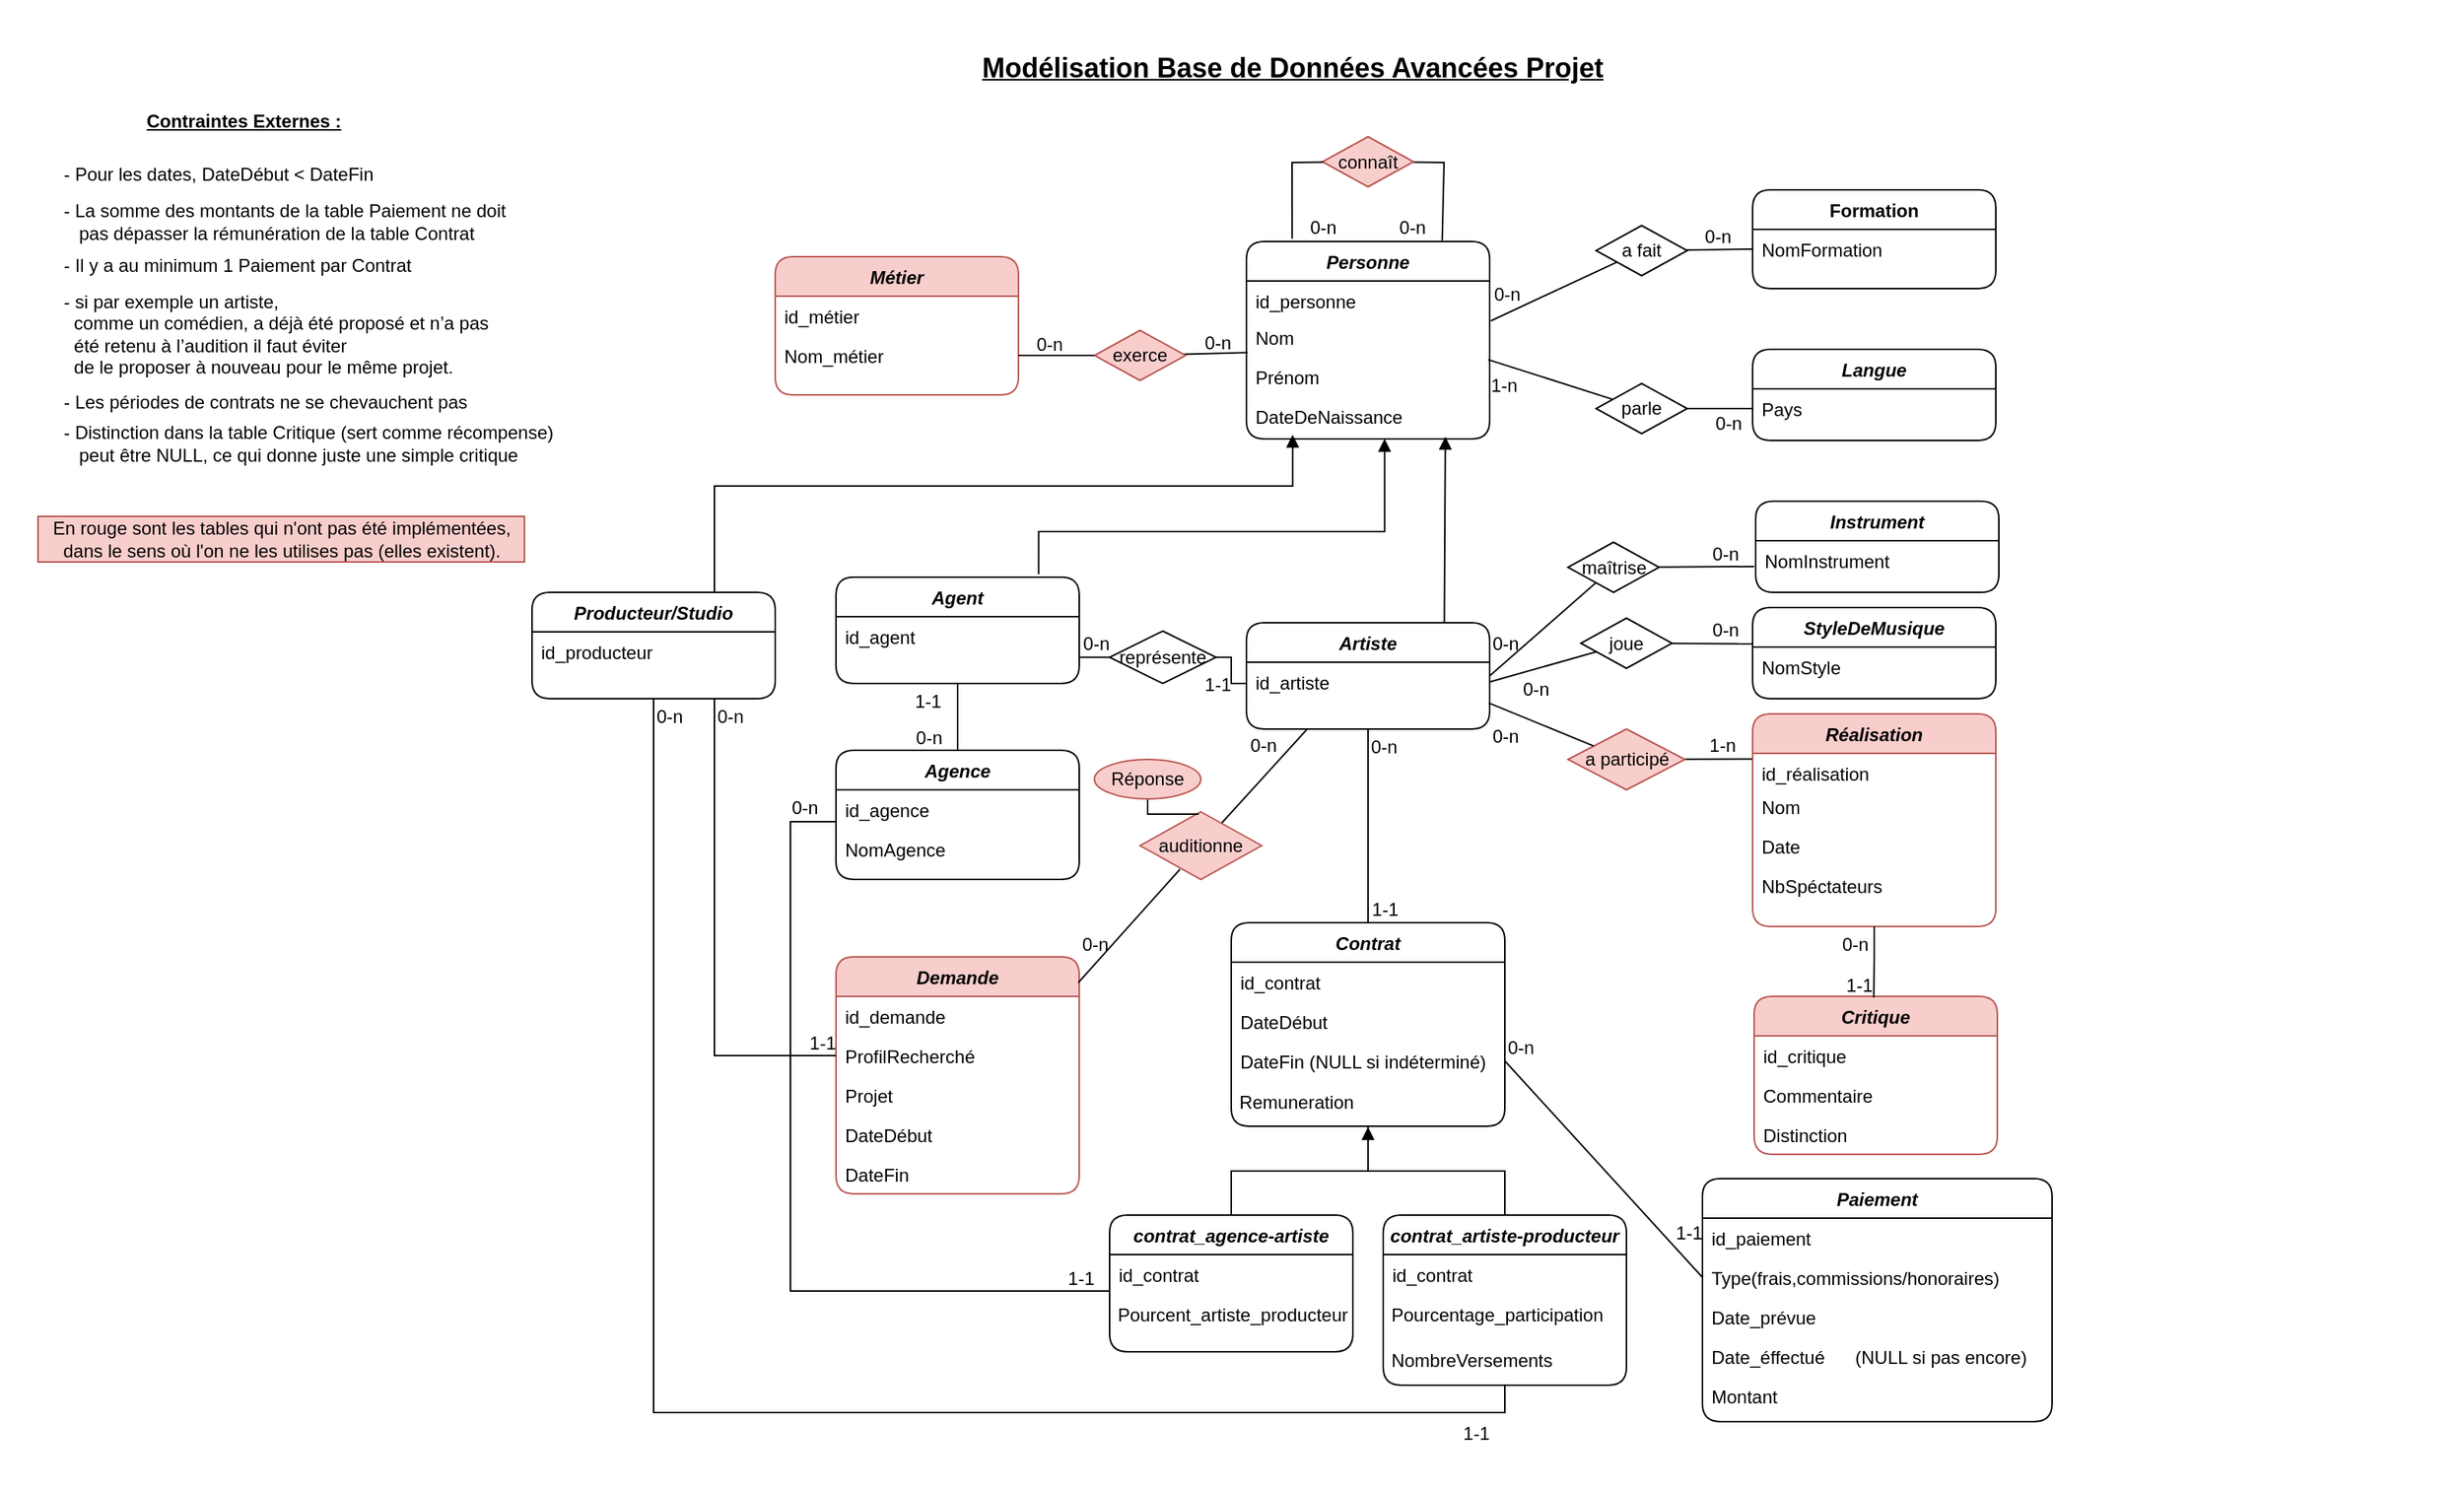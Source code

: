 <mxfile version="17.5.0" type="device"><diagram id="5q1bdwrj-tHXW7BoGpS2" name="Page-1"><mxGraphModel dx="1807" dy="587" grid="1" gridSize="10" guides="1" tooltips="1" connect="1" arrows="1" fold="1" page="1" pageScale="1" pageWidth="827" pageHeight="1169" math="0" shadow="0"><root><mxCell id="0"/><mxCell id="1" parent="0"/><mxCell id="VKyydYZ1Cq1K8NCHxOCR-1" value="Modélisation Base de Données Avancées Projet" style="text;html=1;align=center;verticalAlign=middle;resizable=0;points=[];autosize=1;strokeColor=none;fillColor=none;fontStyle=5;fontSize=18;" parent="1" vertex="1"><mxGeometry x="-180" y="30" width="420" height="30" as="geometry"/></mxCell><mxCell id="VKyydYZ1Cq1K8NCHxOCR-7" value="Formation" style="swimlane;fontStyle=1;align=center;verticalAlign=top;childLayout=stackLayout;horizontal=1;startSize=26;horizontalStack=0;resizeParent=1;resizeLast=0;collapsible=1;marginBottom=0;rounded=1;shadow=0;strokeWidth=1;" parent="1" vertex="1"><mxGeometry x="333" y="125" width="160" height="65" as="geometry"><mxRectangle x="422" y="70" width="160" height="26" as="alternateBounds"/></mxGeometry></mxCell><mxCell id="VKyydYZ1Cq1K8NCHxOCR-9" value="NomFormation" style="text;align=left;verticalAlign=top;spacingLeft=4;spacingRight=4;overflow=hidden;rotatable=0;points=[[0,0.5],[1,0.5]];portConstraint=eastwest;rounded=0;shadow=0;html=0;" parent="VKyydYZ1Cq1K8NCHxOCR-7" vertex="1"><mxGeometry y="26" width="160" height="26" as="geometry"/></mxCell><mxCell id="VKyydYZ1Cq1K8NCHxOCR-17" value="" style="endArrow=none;html=1;rounded=0;startArrow=none;entryX=0;entryY=0.5;entryDx=0;entryDy=0;" parent="1" source="VKyydYZ1Cq1K8NCHxOCR-14" edge="1"><mxGeometry relative="1" as="geometry"><mxPoint x="173" y="170.5" as="sourcePoint"/><mxPoint x="333" y="164" as="targetPoint"/></mxGeometry></mxCell><mxCell id="VKyydYZ1Cq1K8NCHxOCR-19" value="0-n" style="resizable=0;html=1;align=right;verticalAlign=bottom;" parent="VKyydYZ1Cq1K8NCHxOCR-17" connectable="0" vertex="1"><mxGeometry x="1" relative="1" as="geometry"><mxPoint x="-13" as="offset"/></mxGeometry></mxCell><mxCell id="VKyydYZ1Cq1K8NCHxOCR-14" value="a fait" style="shape=rhombus;perimeter=rhombusPerimeter;whiteSpace=wrap;html=1;align=center;" parent="1" vertex="1"><mxGeometry x="230" y="148.5" width="60" height="33" as="geometry"/></mxCell><mxCell id="VKyydYZ1Cq1K8NCHxOCR-27" value="" style="endArrow=none;html=1;rounded=0;exitX=1.005;exitY=0.086;exitDx=0;exitDy=0;exitPerimeter=0;" parent="1" source="VKyydYZ1Cq1K8NCHxOCR-55" target="VKyydYZ1Cq1K8NCHxOCR-14" edge="1"><mxGeometry relative="1" as="geometry"><mxPoint x="160.0" y="213.0" as="sourcePoint"/><mxPoint x="320.0" y="218.5" as="targetPoint"/></mxGeometry></mxCell><mxCell id="VKyydYZ1Cq1K8NCHxOCR-28" value="0-n" style="resizable=0;html=1;align=left;verticalAlign=bottom;" parent="VKyydYZ1Cq1K8NCHxOCR-27" connectable="0" vertex="1"><mxGeometry x="-1" relative="1" as="geometry"><mxPoint y="-9" as="offset"/></mxGeometry></mxCell><mxCell id="VKyydYZ1Cq1K8NCHxOCR-31" value="Langue" style="swimlane;fontStyle=3;align=center;verticalAlign=top;childLayout=stackLayout;horizontal=1;startSize=26;horizontalStack=0;resizeParent=1;resizeLast=0;collapsible=1;marginBottom=0;rounded=1;shadow=0;strokeWidth=1;glass=0;swimlaneLine=1;gradientColor=#ffffff;" parent="1" vertex="1"><mxGeometry x="333" y="230" width="160" height="60" as="geometry"><mxRectangle x="230" y="140" width="160" height="26" as="alternateBounds"/></mxGeometry></mxCell><mxCell id="VKyydYZ1Cq1K8NCHxOCR-33" value="Pays" style="text;align=left;verticalAlign=top;spacingLeft=4;spacingRight=4;overflow=hidden;rotatable=0;points=[[0,0.5],[1,0.5]];portConstraint=eastwest;rounded=0;shadow=0;html=0;" parent="VKyydYZ1Cq1K8NCHxOCR-31" vertex="1"><mxGeometry y="26" width="160" height="26" as="geometry"/></mxCell><mxCell id="VKyydYZ1Cq1K8NCHxOCR-41" value="" style="endArrow=none;html=1;rounded=0;startArrow=none;entryX=0;entryY=0.5;entryDx=0;entryDy=0;" parent="1" source="VKyydYZ1Cq1K8NCHxOCR-43" edge="1"><mxGeometry relative="1" as="geometry"><mxPoint x="153" y="342" as="sourcePoint"/><mxPoint x="333" y="269" as="targetPoint"/></mxGeometry></mxCell><mxCell id="VKyydYZ1Cq1K8NCHxOCR-42" value="0-n" style="resizable=0;html=1;align=right;verticalAlign=bottom;" parent="VKyydYZ1Cq1K8NCHxOCR-41" connectable="0" vertex="1"><mxGeometry x="1" relative="1" as="geometry"><mxPoint x="-7" y="18" as="offset"/></mxGeometry></mxCell><mxCell id="VKyydYZ1Cq1K8NCHxOCR-43" value="parle" style="shape=rhombus;perimeter=rhombusPerimeter;whiteSpace=wrap;html=1;align=center;" parent="1" vertex="1"><mxGeometry x="230" y="252.5" width="60" height="33" as="geometry"/></mxCell><mxCell id="VKyydYZ1Cq1K8NCHxOCR-44" value="" style="endArrow=none;html=1;rounded=0;exitX=0.994;exitY=0.069;exitDx=0;exitDy=0;exitPerimeter=0;" parent="1" source="VKyydYZ1Cq1K8NCHxOCR-56" target="VKyydYZ1Cq1K8NCHxOCR-43" edge="1"><mxGeometry relative="1" as="geometry"><mxPoint x="160.0" y="239.0" as="sourcePoint"/><mxPoint x="300.0" y="390" as="targetPoint"/></mxGeometry></mxCell><mxCell id="VKyydYZ1Cq1K8NCHxOCR-45" value="1-n" style="resizable=0;html=1;align=left;verticalAlign=bottom;" parent="VKyydYZ1Cq1K8NCHxOCR-44" connectable="0" vertex="1"><mxGeometry x="-1" relative="1" as="geometry"><mxPoint y="26" as="offset"/></mxGeometry></mxCell><mxCell id="VKyydYZ1Cq1K8NCHxOCR-49" value="Métier" style="swimlane;fontStyle=3;align=center;verticalAlign=top;childLayout=stackLayout;horizontal=1;startSize=26;horizontalStack=0;resizeParent=1;resizeLast=0;collapsible=1;marginBottom=0;rounded=1;shadow=0;strokeWidth=1;fillColor=#f8cecc;strokeColor=#b85450;" parent="1" vertex="1"><mxGeometry x="-310" y="169" width="160" height="91" as="geometry"><mxRectangle x="230" y="140" width="160" height="26" as="alternateBounds"/></mxGeometry></mxCell><mxCell id="VKyydYZ1Cq1K8NCHxOCR-50" value="id_métier" style="text;align=left;verticalAlign=top;spacingLeft=4;spacingRight=4;overflow=hidden;rotatable=0;points=[[0,0.5],[1,0.5]];portConstraint=eastwest;" parent="VKyydYZ1Cq1K8NCHxOCR-49" vertex="1"><mxGeometry y="26" width="160" height="26" as="geometry"/></mxCell><mxCell id="VKyydYZ1Cq1K8NCHxOCR-51" value="Nom_métier" style="text;align=left;verticalAlign=top;spacingLeft=4;spacingRight=4;overflow=hidden;rotatable=0;points=[[0,0.5],[1,0.5]];portConstraint=eastwest;rounded=0;shadow=0;html=0;" parent="VKyydYZ1Cq1K8NCHxOCR-49" vertex="1"><mxGeometry y="52" width="160" height="26" as="geometry"/></mxCell><mxCell id="VKyydYZ1Cq1K8NCHxOCR-53" value="Personne" style="swimlane;fontStyle=3;align=center;verticalAlign=top;childLayout=stackLayout;horizontal=1;startSize=26;horizontalStack=0;resizeParent=1;resizeLast=0;collapsible=1;marginBottom=0;rounded=1;shadow=0;strokeWidth=1;" parent="1" vertex="1"><mxGeometry y="159" width="160" height="130" as="geometry"><mxRectangle x="230" y="140" width="160" height="26" as="alternateBounds"/></mxGeometry></mxCell><mxCell id="VKyydYZ1Cq1K8NCHxOCR-54" value="id_personne" style="text;align=left;verticalAlign=top;spacingLeft=4;spacingRight=4;overflow=hidden;rotatable=0;points=[[0,0.5],[1,0.5]];portConstraint=eastwest;rounded=0;shadow=0;html=0;" parent="VKyydYZ1Cq1K8NCHxOCR-53" vertex="1"><mxGeometry y="26" width="160" height="24" as="geometry"/></mxCell><mxCell id="VKyydYZ1Cq1K8NCHxOCR-55" value="Nom " style="text;align=left;verticalAlign=top;spacingLeft=4;spacingRight=4;overflow=hidden;rotatable=0;points=[[0,0.5],[1,0.5]];portConstraint=eastwest;" parent="VKyydYZ1Cq1K8NCHxOCR-53" vertex="1"><mxGeometry y="50" width="160" height="26" as="geometry"/></mxCell><mxCell id="VKyydYZ1Cq1K8NCHxOCR-56" value="Prénom" style="text;align=left;verticalAlign=top;spacingLeft=4;spacingRight=4;overflow=hidden;rotatable=0;points=[[0,0.5],[1,0.5]];portConstraint=eastwest;rounded=0;shadow=0;html=0;" parent="VKyydYZ1Cq1K8NCHxOCR-53" vertex="1"><mxGeometry y="76" width="160" height="26" as="geometry"/></mxCell><mxCell id="VKyydYZ1Cq1K8NCHxOCR-57" value="DateDeNaissance" style="text;align=left;verticalAlign=top;spacingLeft=4;spacingRight=4;overflow=hidden;rotatable=0;points=[[0,0.5],[1,0.5]];portConstraint=eastwest;rounded=0;shadow=0;html=0;" parent="VKyydYZ1Cq1K8NCHxOCR-53" vertex="1"><mxGeometry y="102" width="160" height="26" as="geometry"/></mxCell><mxCell id="VKyydYZ1Cq1K8NCHxOCR-58" value="" style="endArrow=none;html=1;rounded=0;startArrow=none;entryX=0.005;entryY=-0.111;entryDx=0;entryDy=0;entryPerimeter=0;" parent="1" source="VKyydYZ1Cq1K8NCHxOCR-60" target="VKyydYZ1Cq1K8NCHxOCR-56" edge="1"><mxGeometry relative="1" as="geometry"><mxPoint x="-137" y="158" as="sourcePoint"/><mxPoint x="-10" y="230" as="targetPoint"/></mxGeometry></mxCell><mxCell id="VKyydYZ1Cq1K8NCHxOCR-59" value="0-n" style="resizable=0;html=1;align=right;verticalAlign=bottom;" parent="VKyydYZ1Cq1K8NCHxOCR-58" connectable="0" vertex="1"><mxGeometry x="1" relative="1" as="geometry"><mxPoint x="-10" y="2" as="offset"/></mxGeometry></mxCell><mxCell id="VKyydYZ1Cq1K8NCHxOCR-60" value="exerce" style="shape=rhombus;perimeter=rhombusPerimeter;whiteSpace=wrap;html=1;align=center;fillColor=#f8cecc;strokeColor=#b85450;" parent="1" vertex="1"><mxGeometry x="-100" y="217.5" width="60" height="33" as="geometry"/></mxCell><mxCell id="VKyydYZ1Cq1K8NCHxOCR-61" value="" style="endArrow=none;html=1;rounded=0;exitX=1;exitY=0.5;exitDx=0;exitDy=0;" parent="1" source="VKyydYZ1Cq1K8NCHxOCR-51" target="VKyydYZ1Cq1K8NCHxOCR-60" edge="1"><mxGeometry relative="1" as="geometry"><mxPoint x="-150" y="231" as="sourcePoint"/><mxPoint x="10.0" y="206" as="targetPoint"/></mxGeometry></mxCell><mxCell id="VKyydYZ1Cq1K8NCHxOCR-62" value="0-n" style="resizable=0;html=1;align=left;verticalAlign=bottom;" parent="VKyydYZ1Cq1K8NCHxOCR-61" connectable="0" vertex="1"><mxGeometry x="-1" relative="1" as="geometry"><mxPoint x="10" y="1" as="offset"/></mxGeometry></mxCell><mxCell id="VKyydYZ1Cq1K8NCHxOCR-73" style="edgeStyle=orthogonalEdgeStyle;rounded=0;orthogonalLoop=1;jettySize=auto;html=1;exitX=0.75;exitY=0;exitDx=0;exitDy=0;endArrow=block;endFill=1;entryX=0.19;entryY=0.969;entryDx=0;entryDy=0;entryPerimeter=0;" parent="1" source="VKyydYZ1Cq1K8NCHxOCR-64" target="VKyydYZ1Cq1K8NCHxOCR-57" edge="1"><mxGeometry relative="1" as="geometry"><mxPoint x="30" y="290" as="targetPoint"/><Array as="points"><mxPoint x="-350" y="320"/><mxPoint x="30" y="320"/></Array></mxGeometry></mxCell><mxCell id="VKyydYZ1Cq1K8NCHxOCR-64" value="Producteur/Studio" style="swimlane;fontStyle=3;align=center;verticalAlign=top;childLayout=stackLayout;horizontal=1;startSize=26;horizontalStack=0;resizeParent=1;resizeLast=0;collapsible=1;marginBottom=0;rounded=1;shadow=0;strokeWidth=1;" parent="1" vertex="1"><mxGeometry x="-470" y="390" width="160" height="70" as="geometry"><mxRectangle x="230" y="140" width="160" height="26" as="alternateBounds"/></mxGeometry></mxCell><mxCell id="VKyydYZ1Cq1K8NCHxOCR-65" value="id_producteur" style="text;align=left;verticalAlign=top;spacingLeft=4;spacingRight=4;overflow=hidden;rotatable=0;points=[[0,0.5],[1,0.5]];portConstraint=eastwest;rounded=0;shadow=0;html=0;" parent="VKyydYZ1Cq1K8NCHxOCR-64" vertex="1"><mxGeometry y="26" width="160" height="26" as="geometry"/></mxCell><mxCell id="VKyydYZ1Cq1K8NCHxOCR-74" value="" style="edgeStyle=orthogonalEdgeStyle;rounded=0;orthogonalLoop=1;jettySize=auto;html=1;endArrow=block;endFill=1;exitX=0.833;exitY=-0.026;exitDx=0;exitDy=0;exitPerimeter=0;entryX=0.568;entryY=1.072;entryDx=0;entryDy=0;entryPerimeter=0;" parent="1" source="VKyydYZ1Cq1K8NCHxOCR-66" target="VKyydYZ1Cq1K8NCHxOCR-57" edge="1"><mxGeometry relative="1" as="geometry"><mxPoint x="-230" y="403" as="sourcePoint"/><mxPoint x="90" y="310" as="targetPoint"/><Array as="points"><mxPoint x="-137" y="350"/><mxPoint x="91" y="350"/></Array></mxGeometry></mxCell><mxCell id="VKyydYZ1Cq1K8NCHxOCR-66" value="Agent" style="swimlane;fontStyle=3;align=center;verticalAlign=top;childLayout=stackLayout;horizontal=1;startSize=26;horizontalStack=0;resizeParent=1;resizeLast=0;collapsible=1;marginBottom=0;rounded=1;shadow=0;strokeWidth=1;" parent="1" vertex="1"><mxGeometry x="-270" y="380" width="160" height="70" as="geometry"><mxRectangle x="230" y="140" width="160" height="26" as="alternateBounds"/></mxGeometry></mxCell><mxCell id="VKyydYZ1Cq1K8NCHxOCR-67" value="id_agent" style="text;align=left;verticalAlign=top;spacingLeft=4;spacingRight=4;overflow=hidden;rotatable=0;points=[[0,0.5],[1,0.5]];portConstraint=eastwest;" parent="VKyydYZ1Cq1K8NCHxOCR-66" vertex="1"><mxGeometry y="26" width="160" height="26" as="geometry"/></mxCell><mxCell id="VKyydYZ1Cq1K8NCHxOCR-72" style="edgeStyle=orthogonalEdgeStyle;rounded=0;orthogonalLoop=1;jettySize=auto;html=1;exitX=0.814;exitY=-0.036;exitDx=0;exitDy=0;endArrow=block;endFill=1;entryX=0.818;entryY=1.019;entryDx=0;entryDy=0;entryPerimeter=0;exitPerimeter=0;" parent="1" source="VKyydYZ1Cq1K8NCHxOCR-69" target="VKyydYZ1Cq1K8NCHxOCR-57" edge="1"><mxGeometry relative="1" as="geometry"><mxPoint x="-180" y="280" as="targetPoint"/><Array as="points"><mxPoint x="130" y="410"/><mxPoint x="131" y="410"/></Array></mxGeometry></mxCell><mxCell id="VKyydYZ1Cq1K8NCHxOCR-69" value="Artiste" style="swimlane;fontStyle=3;align=center;verticalAlign=top;childLayout=stackLayout;horizontal=1;startSize=26;horizontalStack=0;resizeParent=1;resizeLast=0;collapsible=1;marginBottom=0;rounded=1;shadow=0;strokeWidth=1;" parent="1" vertex="1"><mxGeometry y="410" width="160" height="70" as="geometry"><mxRectangle x="230" y="140" width="160" height="26" as="alternateBounds"/></mxGeometry></mxCell><mxCell id="VKyydYZ1Cq1K8NCHxOCR-70" value="id_artiste" style="text;align=left;verticalAlign=top;spacingLeft=4;spacingRight=4;overflow=hidden;rotatable=0;points=[[0,0.5],[1,0.5]];portConstraint=eastwest;rounded=0;shadow=0;html=0;" parent="VKyydYZ1Cq1K8NCHxOCR-69" vertex="1"><mxGeometry y="26" width="160" height="26" as="geometry"/></mxCell><mxCell id="VKyydYZ1Cq1K8NCHxOCR-75" value="Instrument" style="swimlane;fontStyle=3;align=center;verticalAlign=top;childLayout=stackLayout;horizontal=1;startSize=26;horizontalStack=0;resizeParent=1;resizeLast=0;collapsible=1;marginBottom=0;rounded=1;shadow=0;strokeWidth=1;" parent="1" vertex="1"><mxGeometry x="335" y="330" width="160" height="60" as="geometry"><mxRectangle x="230" y="140" width="160" height="26" as="alternateBounds"/></mxGeometry></mxCell><mxCell id="VKyydYZ1Cq1K8NCHxOCR-77" value="NomInstrument" style="text;align=left;verticalAlign=top;spacingLeft=4;spacingRight=4;overflow=hidden;rotatable=0;points=[[0,0.5],[1,0.5]];portConstraint=eastwest;rounded=0;shadow=0;html=0;" parent="VKyydYZ1Cq1K8NCHxOCR-75" vertex="1"><mxGeometry y="26" width="160" height="26" as="geometry"/></mxCell><mxCell id="VKyydYZ1Cq1K8NCHxOCR-87" value="" style="endArrow=none;html=1;rounded=0;startArrow=none;entryX=-0.006;entryY=0.654;entryDx=0;entryDy=0;entryPerimeter=0;" parent="1" source="VKyydYZ1Cq1K8NCHxOCR-89" target="VKyydYZ1Cq1K8NCHxOCR-77" edge="1"><mxGeometry relative="1" as="geometry"><mxPoint x="163" y="405.5" as="sourcePoint"/><mxPoint x="333" y="389" as="targetPoint"/></mxGeometry></mxCell><mxCell id="VKyydYZ1Cq1K8NCHxOCR-88" value="0-n" style="resizable=0;html=1;align=right;verticalAlign=bottom;" parent="VKyydYZ1Cq1K8NCHxOCR-87" connectable="0" vertex="1"><mxGeometry x="1" relative="1" as="geometry"><mxPoint x="-10" as="offset"/></mxGeometry></mxCell><mxCell id="VKyydYZ1Cq1K8NCHxOCR-89" value="maîtrise" style="shape=rhombus;perimeter=rhombusPerimeter;whiteSpace=wrap;html=1;align=center;" parent="1" vertex="1"><mxGeometry x="211.5" y="357" width="60" height="33" as="geometry"/></mxCell><mxCell id="VKyydYZ1Cq1K8NCHxOCR-90" value="" style="endArrow=none;html=1;rounded=0;exitX=1;exitY=0.5;exitDx=0;exitDy=0;" parent="1" source="VKyydYZ1Cq1K8NCHxOCR-69" target="VKyydYZ1Cq1K8NCHxOCR-89" edge="1"><mxGeometry relative="1" as="geometry"><mxPoint x="160" y="419.5" as="sourcePoint"/><mxPoint x="310.0" y="473.5" as="targetPoint"/></mxGeometry></mxCell><mxCell id="VKyydYZ1Cq1K8NCHxOCR-91" value="0-n" style="resizable=0;html=1;align=left;verticalAlign=bottom;direction=south;" parent="VKyydYZ1Cq1K8NCHxOCR-90" connectable="0" vertex="1"><mxGeometry x="-1" relative="1" as="geometry"><mxPoint y="-13" as="offset"/></mxGeometry></mxCell><mxCell id="VKyydYZ1Cq1K8NCHxOCR-93" value="Réalisation" style="swimlane;fontStyle=3;align=center;verticalAlign=top;childLayout=stackLayout;horizontal=1;startSize=26;horizontalStack=0;resizeParent=1;resizeLast=0;collapsible=1;marginBottom=0;rounded=1;shadow=0;strokeWidth=1;sketch=0;fillColor=#f8cecc;strokeColor=#b85450;" parent="1" vertex="1"><mxGeometry x="333" y="470" width="160" height="140" as="geometry"><mxRectangle x="230" y="140" width="160" height="26" as="alternateBounds"/></mxGeometry></mxCell><mxCell id="VKyydYZ1Cq1K8NCHxOCR-94" value="id_réalisation" style="text;align=left;verticalAlign=top;spacingLeft=4;spacingRight=4;overflow=hidden;rotatable=0;points=[[0,0.5],[1,0.5]];portConstraint=eastwest;" parent="VKyydYZ1Cq1K8NCHxOCR-93" vertex="1"><mxGeometry y="26" width="160" height="22" as="geometry"/></mxCell><mxCell id="VKyydYZ1Cq1K8NCHxOCR-95" value="Nom" style="text;align=left;verticalAlign=top;spacingLeft=4;spacingRight=4;overflow=hidden;rotatable=0;points=[[0,0.5],[1,0.5]];portConstraint=eastwest;rounded=0;shadow=0;html=0;" parent="VKyydYZ1Cq1K8NCHxOCR-93" vertex="1"><mxGeometry y="48" width="160" height="26" as="geometry"/></mxCell><mxCell id="VKyydYZ1Cq1K8NCHxOCR-96" value="Date" style="text;align=left;verticalAlign=top;spacingLeft=4;spacingRight=4;overflow=hidden;rotatable=0;points=[[0,0.5],[1,0.5]];portConstraint=eastwest;rounded=0;shadow=0;html=0;" parent="VKyydYZ1Cq1K8NCHxOCR-93" vertex="1"><mxGeometry y="74" width="160" height="26" as="geometry"/></mxCell><mxCell id="VKyydYZ1Cq1K8NCHxOCR-98" value="NbSpéctateurs" style="text;align=left;verticalAlign=top;spacingLeft=4;spacingRight=4;overflow=hidden;rotatable=0;points=[[0,0.5],[1,0.5]];portConstraint=eastwest;rounded=0;shadow=0;html=0;" parent="VKyydYZ1Cq1K8NCHxOCR-93" vertex="1"><mxGeometry y="100" width="160" height="26" as="geometry"/></mxCell><mxCell id="VKyydYZ1Cq1K8NCHxOCR-99" value="" style="endArrow=none;html=1;rounded=0;startArrow=none;entryX=-0.002;entryY=0.17;entryDx=0;entryDy=0;entryPerimeter=0;" parent="1" source="VKyydYZ1Cq1K8NCHxOCR-101" target="VKyydYZ1Cq1K8NCHxOCR-94" edge="1"><mxGeometry relative="1" as="geometry"><mxPoint x="163" y="509" as="sourcePoint"/><mxPoint x="320" y="500" as="targetPoint"/></mxGeometry></mxCell><mxCell id="VKyydYZ1Cq1K8NCHxOCR-100" value="1-n" style="resizable=0;html=1;align=right;verticalAlign=bottom;" parent="VKyydYZ1Cq1K8NCHxOCR-99" connectable="0" vertex="1"><mxGeometry x="1" relative="1" as="geometry"><mxPoint x="-10" as="offset"/></mxGeometry></mxCell><mxCell id="VKyydYZ1Cq1K8NCHxOCR-101" value="a participé" style="shape=rhombus;perimeter=rhombusPerimeter;whiteSpace=wrap;html=1;align=center;fillColor=#f8cecc;strokeColor=#b85450;" parent="1" vertex="1"><mxGeometry x="211.5" y="480" width="77" height="40" as="geometry"/></mxCell><mxCell id="VKyydYZ1Cq1K8NCHxOCR-102" value="" style="endArrow=none;html=1;rounded=0;exitX=0.996;exitY=1.03;exitDx=0;exitDy=0;exitPerimeter=0;" parent="1" source="VKyydYZ1Cq1K8NCHxOCR-70" target="VKyydYZ1Cq1K8NCHxOCR-101" edge="1"><mxGeometry relative="1" as="geometry"><mxPoint x="170" y="460" as="sourcePoint"/><mxPoint x="310.0" y="587" as="targetPoint"/></mxGeometry></mxCell><mxCell id="VKyydYZ1Cq1K8NCHxOCR-103" value="0-n" style="resizable=0;html=1;align=left;verticalAlign=bottom;" parent="VKyydYZ1Cq1K8NCHxOCR-102" connectable="0" vertex="1"><mxGeometry x="-1" relative="1" as="geometry"><mxPoint x="1" y="31" as="offset"/></mxGeometry></mxCell><mxCell id="VKyydYZ1Cq1K8NCHxOCR-104" value="Agence" style="swimlane;fontStyle=3;align=center;verticalAlign=top;childLayout=stackLayout;horizontal=1;startSize=26;horizontalStack=0;resizeParent=1;resizeLast=0;collapsible=1;marginBottom=0;rounded=1;shadow=0;strokeWidth=1;" parent="1" vertex="1"><mxGeometry x="-270" y="494" width="160" height="85" as="geometry"><mxRectangle x="230" y="140" width="160" height="26" as="alternateBounds"/></mxGeometry></mxCell><mxCell id="VKyydYZ1Cq1K8NCHxOCR-105" value="id_agence" style="text;align=left;verticalAlign=top;spacingLeft=4;spacingRight=4;overflow=hidden;rotatable=0;points=[[0,0.5],[1,0.5]];portConstraint=eastwest;" parent="VKyydYZ1Cq1K8NCHxOCR-104" vertex="1"><mxGeometry y="26" width="160" height="26" as="geometry"/></mxCell><mxCell id="VKyydYZ1Cq1K8NCHxOCR-106" value="NomAgence" style="text;align=left;verticalAlign=top;spacingLeft=4;spacingRight=4;overflow=hidden;rotatable=0;points=[[0,0.5],[1,0.5]];portConstraint=eastwest;rounded=0;shadow=0;html=0;" parent="VKyydYZ1Cq1K8NCHxOCR-104" vertex="1"><mxGeometry y="52" width="160" height="26" as="geometry"/></mxCell><mxCell id="VKyydYZ1Cq1K8NCHxOCR-107" value="" style="endArrow=none;html=1;rounded=0;exitX=0.5;exitY=1;exitDx=0;exitDy=0;entryX=0.5;entryY=0;entryDx=0;entryDy=0;" parent="1" source="VKyydYZ1Cq1K8NCHxOCR-66" target="VKyydYZ1Cq1K8NCHxOCR-104" edge="1"><mxGeometry relative="1" as="geometry"><mxPoint x="-100" y="560" as="sourcePoint"/><mxPoint x="60" y="560" as="targetPoint"/></mxGeometry></mxCell><mxCell id="VKyydYZ1Cq1K8NCHxOCR-108" value="1-1" style="resizable=0;html=1;align=left;verticalAlign=bottom;" parent="VKyydYZ1Cq1K8NCHxOCR-107" connectable="0" vertex="1"><mxGeometry x="-1" relative="1" as="geometry"><mxPoint x="-30" y="20" as="offset"/></mxGeometry></mxCell><mxCell id="VKyydYZ1Cq1K8NCHxOCR-109" value="0-n" style="resizable=0;html=1;align=right;verticalAlign=bottom;" parent="VKyydYZ1Cq1K8NCHxOCR-107" connectable="0" vertex="1"><mxGeometry x="1" relative="1" as="geometry"><mxPoint x="-10" as="offset"/></mxGeometry></mxCell><mxCell id="VKyydYZ1Cq1K8NCHxOCR-110" value="Critique" style="swimlane;fontStyle=3;align=center;verticalAlign=top;childLayout=stackLayout;horizontal=1;startSize=26;horizontalStack=0;resizeParent=1;resizeLast=0;collapsible=1;marginBottom=0;rounded=1;shadow=0;strokeWidth=1;fillColor=#f8cecc;strokeColor=#b85450;" parent="1" vertex="1"><mxGeometry x="334" y="656" width="160" height="104" as="geometry"><mxRectangle x="230" y="140" width="160" height="26" as="alternateBounds"/></mxGeometry></mxCell><mxCell id="VKyydYZ1Cq1K8NCHxOCR-111" value="id_critique" style="text;align=left;verticalAlign=top;spacingLeft=4;spacingRight=4;overflow=hidden;rotatable=0;points=[[0,0.5],[1,0.5]];portConstraint=eastwest;" parent="VKyydYZ1Cq1K8NCHxOCR-110" vertex="1"><mxGeometry y="26" width="160" height="26" as="geometry"/></mxCell><mxCell id="VKyydYZ1Cq1K8NCHxOCR-112" value="Commentaire" style="text;align=left;verticalAlign=top;spacingLeft=4;spacingRight=4;overflow=hidden;rotatable=0;points=[[0,0.5],[1,0.5]];portConstraint=eastwest;rounded=0;shadow=0;html=0;" parent="VKyydYZ1Cq1K8NCHxOCR-110" vertex="1"><mxGeometry y="52" width="160" height="26" as="geometry"/></mxCell><mxCell id="XKelQU5PJZ7V-INSjH-H-2" value="Distinction" style="text;align=left;verticalAlign=top;spacingLeft=4;spacingRight=4;overflow=hidden;rotatable=0;points=[[0,0.5],[1,0.5]];portConstraint=eastwest;rounded=0;shadow=0;html=0;" parent="VKyydYZ1Cq1K8NCHxOCR-110" vertex="1"><mxGeometry y="78" width="160" height="26" as="geometry"/></mxCell><mxCell id="VKyydYZ1Cq1K8NCHxOCR-114" value="" style="endArrow=none;html=1;rounded=0;startArrow=none;entryX=0.492;entryY=0.007;entryDx=0;entryDy=0;entryPerimeter=0;" parent="1" target="VKyydYZ1Cq1K8NCHxOCR-110" edge="1"><mxGeometry relative="1" as="geometry"><mxPoint x="413" y="630" as="sourcePoint"/><mxPoint x="640" y="590" as="targetPoint"/></mxGeometry></mxCell><mxCell id="VKyydYZ1Cq1K8NCHxOCR-115" value="1-1" style="resizable=0;html=1;align=right;verticalAlign=bottom;" parent="VKyydYZ1Cq1K8NCHxOCR-114" connectable="0" vertex="1"><mxGeometry x="1" relative="1" as="geometry"><mxPoint y="1" as="offset"/></mxGeometry></mxCell><mxCell id="VKyydYZ1Cq1K8NCHxOCR-117" value="" style="endArrow=none;html=1;rounded=0;exitX=0.5;exitY=1;exitDx=0;exitDy=0;" parent="1" source="VKyydYZ1Cq1K8NCHxOCR-93" edge="1"><mxGeometry relative="1" as="geometry"><mxPoint x="500" y="590" as="sourcePoint"/><mxPoint x="413" y="630" as="targetPoint"/></mxGeometry></mxCell><mxCell id="VKyydYZ1Cq1K8NCHxOCR-118" value="0-n" style="resizable=0;html=1;align=left;verticalAlign=bottom;" parent="VKyydYZ1Cq1K8NCHxOCR-117" connectable="0" vertex="1"><mxGeometry x="-1" relative="1" as="geometry"><mxPoint x="-23" y="20" as="offset"/></mxGeometry></mxCell><mxCell id="VKyydYZ1Cq1K8NCHxOCR-119" value="Contrat" style="swimlane;fontStyle=3;align=center;verticalAlign=top;childLayout=stackLayout;horizontal=1;startSize=26;horizontalStack=0;resizeParent=1;resizeLast=0;collapsible=1;marginBottom=0;rounded=1;shadow=0;strokeWidth=1;" parent="1" vertex="1"><mxGeometry x="-10" y="607.5" width="180" height="134" as="geometry"><mxRectangle x="230" y="140" width="160" height="26" as="alternateBounds"/></mxGeometry></mxCell><mxCell id="VKyydYZ1Cq1K8NCHxOCR-120" value="id_contrat" style="text;align=left;verticalAlign=top;spacingLeft=4;spacingRight=4;overflow=hidden;rotatable=0;points=[[0,0.5],[1,0.5]];portConstraint=eastwest;rounded=0;shadow=0;html=0;" parent="VKyydYZ1Cq1K8NCHxOCR-119" vertex="1"><mxGeometry y="26" width="180" height="26" as="geometry"/></mxCell><mxCell id="VKyydYZ1Cq1K8NCHxOCR-121" value="DateDébut" style="text;align=left;verticalAlign=top;spacingLeft=4;spacingRight=4;overflow=hidden;rotatable=0;points=[[0,0.5],[1,0.5]];portConstraint=eastwest;rounded=0;shadow=0;html=0;" parent="VKyydYZ1Cq1K8NCHxOCR-119" vertex="1"><mxGeometry y="52" width="180" height="26" as="geometry"/></mxCell><mxCell id="VKyydYZ1Cq1K8NCHxOCR-122" value="DateFin (NULL si indéterminé)" style="text;align=left;verticalAlign=top;spacingLeft=4;spacingRight=4;overflow=hidden;rotatable=0;points=[[0,0.5],[1,0.5]];portConstraint=eastwest;rounded=0;shadow=0;html=0;" parent="VKyydYZ1Cq1K8NCHxOCR-119" vertex="1"><mxGeometry y="78" width="180" height="26" as="geometry"/></mxCell><mxCell id="VKyydYZ1Cq1K8NCHxOCR-123" value="&lt;span style=&quot;color: rgb(0 , 0 , 0) ; font-family: &amp;#34;helvetica&amp;#34; ; font-size: 12px ; font-style: normal ; font-weight: 400 ; letter-spacing: normal ; text-align: left ; text-indent: 0px ; text-transform: none ; word-spacing: 0px ; display: inline ; float: none&quot;&gt;&amp;nbsp;Remuneration&lt;/span&gt;" style="text;whiteSpace=wrap;html=1;" parent="VKyydYZ1Cq1K8NCHxOCR-119" vertex="1"><mxGeometry y="104" width="180" height="30" as="geometry"/></mxCell><mxCell id="VKyydYZ1Cq1K8NCHxOCR-127" value="" style="endArrow=none;html=1;rounded=0;entryX=0.5;entryY=0;entryDx=0;entryDy=0;exitX=0.5;exitY=1;exitDx=0;exitDy=0;" parent="1" source="VKyydYZ1Cq1K8NCHxOCR-69" target="VKyydYZ1Cq1K8NCHxOCR-119" edge="1"><mxGeometry relative="1" as="geometry"><mxPoint x="-40" y="540" as="sourcePoint"/><mxPoint x="120" y="540" as="targetPoint"/></mxGeometry></mxCell><mxCell id="VKyydYZ1Cq1K8NCHxOCR-128" value="0-n" style="resizable=0;html=1;align=left;verticalAlign=bottom;" parent="VKyydYZ1Cq1K8NCHxOCR-127" connectable="0" vertex="1"><mxGeometry x="-1" relative="1" as="geometry"><mxPoint y="20" as="offset"/></mxGeometry></mxCell><mxCell id="VKyydYZ1Cq1K8NCHxOCR-129" value="1-1" style="resizable=0;html=1;align=right;verticalAlign=bottom;" parent="VKyydYZ1Cq1K8NCHxOCR-127" connectable="0" vertex="1"><mxGeometry x="1" relative="1" as="geometry"><mxPoint x="20" as="offset"/></mxGeometry></mxCell><mxCell id="VKyydYZ1Cq1K8NCHxOCR-130" value="Demande" style="swimlane;fontStyle=3;align=center;verticalAlign=top;childLayout=stackLayout;horizontal=1;startSize=26;horizontalStack=0;resizeParent=1;resizeLast=0;collapsible=1;marginBottom=0;rounded=1;shadow=0;strokeWidth=1;fillColor=#f8cecc;strokeColor=#b85450;" parent="1" vertex="1"><mxGeometry x="-270" y="630" width="160" height="156" as="geometry"><mxRectangle x="230" y="140" width="160" height="26" as="alternateBounds"/></mxGeometry></mxCell><mxCell id="VKyydYZ1Cq1K8NCHxOCR-131" value="id_demande" style="text;align=left;verticalAlign=top;spacingLeft=4;spacingRight=4;overflow=hidden;rotatable=0;points=[[0,0.5],[1,0.5]];portConstraint=eastwest;rounded=0;shadow=0;html=0;" parent="VKyydYZ1Cq1K8NCHxOCR-130" vertex="1"><mxGeometry y="26" width="160" height="26" as="geometry"/></mxCell><mxCell id="VKyydYZ1Cq1K8NCHxOCR-132" value="ProfilRecherché" style="text;align=left;verticalAlign=top;spacingLeft=4;spacingRight=4;overflow=hidden;rotatable=0;points=[[0,0.5],[1,0.5]];portConstraint=eastwest;" parent="VKyydYZ1Cq1K8NCHxOCR-130" vertex="1"><mxGeometry y="52" width="160" height="26" as="geometry"/></mxCell><mxCell id="VKyydYZ1Cq1K8NCHxOCR-133" value="Projet" style="text;align=left;verticalAlign=top;spacingLeft=4;spacingRight=4;overflow=hidden;rotatable=0;points=[[0,0.5],[1,0.5]];portConstraint=eastwest;rounded=0;shadow=0;html=0;" parent="VKyydYZ1Cq1K8NCHxOCR-130" vertex="1"><mxGeometry y="78" width="160" height="26" as="geometry"/></mxCell><mxCell id="VKyydYZ1Cq1K8NCHxOCR-134" value="DateDébut" style="text;align=left;verticalAlign=top;spacingLeft=4;spacingRight=4;overflow=hidden;rotatable=0;points=[[0,0.5],[1,0.5]];portConstraint=eastwest;rounded=0;shadow=0;html=0;" parent="VKyydYZ1Cq1K8NCHxOCR-130" vertex="1"><mxGeometry y="104" width="160" height="26" as="geometry"/></mxCell><mxCell id="VKyydYZ1Cq1K8NCHxOCR-135" value="DateFin" style="text;align=left;verticalAlign=top;spacingLeft=4;spacingRight=4;overflow=hidden;rotatable=0;points=[[0,0.5],[1,0.5]];portConstraint=eastwest;rounded=0;shadow=0;html=0;" parent="VKyydYZ1Cq1K8NCHxOCR-130" vertex="1"><mxGeometry y="130" width="160" height="26" as="geometry"/></mxCell><mxCell id="VKyydYZ1Cq1K8NCHxOCR-136" value="" style="endArrow=none;html=1;rounded=0;entryX=0;entryY=0.5;entryDx=0;entryDy=0;exitX=0.75;exitY=1;exitDx=0;exitDy=0;" parent="1" source="VKyydYZ1Cq1K8NCHxOCR-64" target="VKyydYZ1Cq1K8NCHxOCR-132" edge="1"><mxGeometry relative="1" as="geometry"><mxPoint x="-350" y="550" as="sourcePoint"/><mxPoint x="-350" y="601" as="targetPoint"/><Array as="points"><mxPoint x="-350" y="695"/></Array></mxGeometry></mxCell><mxCell id="VKyydYZ1Cq1K8NCHxOCR-137" value="0-n" style="resizable=0;html=1;align=left;verticalAlign=bottom;" parent="VKyydYZ1Cq1K8NCHxOCR-136" connectable="0" vertex="1"><mxGeometry x="-1" relative="1" as="geometry"><mxPoint y="20" as="offset"/></mxGeometry></mxCell><mxCell id="VKyydYZ1Cq1K8NCHxOCR-138" value="1-1" style="resizable=0;html=1;align=right;verticalAlign=bottom;" parent="VKyydYZ1Cq1K8NCHxOCR-136" connectable="0" vertex="1"><mxGeometry x="1" relative="1" as="geometry"><mxPoint as="offset"/></mxGeometry></mxCell><mxCell id="VKyydYZ1Cq1K8NCHxOCR-139" value="" style="endArrow=none;html=1;rounded=0;startArrow=none;entryX=0.25;entryY=1;entryDx=0;entryDy=0;exitX=0.666;exitY=0.177;exitDx=0;exitDy=0;exitPerimeter=0;" parent="1" source="VKyydYZ1Cq1K8NCHxOCR-141" target="VKyydYZ1Cq1K8NCHxOCR-69" edge="1"><mxGeometry relative="1" as="geometry"><mxPoint x="-87" y="762" as="sourcePoint"/><mxPoint x="10" y="520" as="targetPoint"/></mxGeometry></mxCell><mxCell id="VKyydYZ1Cq1K8NCHxOCR-140" value="0-n" style="resizable=0;html=1;align=right;verticalAlign=bottom;" parent="VKyydYZ1Cq1K8NCHxOCR-139" connectable="0" vertex="1"><mxGeometry x="1" relative="1" as="geometry"><mxPoint x="-20" y="20" as="offset"/></mxGeometry></mxCell><mxCell id="VKyydYZ1Cq1K8NCHxOCR-141" value="auditionne" style="shape=rhombus;perimeter=rhombusPerimeter;whiteSpace=wrap;html=1;align=center;fillColor=#f8cecc;strokeColor=#b85450;" parent="1" vertex="1"><mxGeometry x="-70" y="534.5" width="80" height="44.5" as="geometry"/></mxCell><mxCell id="VKyydYZ1Cq1K8NCHxOCR-142" value="" style="endArrow=none;html=1;rounded=0;exitX=0.996;exitY=0.109;exitDx=0;exitDy=0;exitPerimeter=0;entryX=0.328;entryY=0.851;entryDx=0;entryDy=0;entryPerimeter=0;" parent="1" source="VKyydYZ1Cq1K8NCHxOCR-130" target="VKyydYZ1Cq1K8NCHxOCR-141" edge="1"><mxGeometry relative="1" as="geometry"><mxPoint x="-90" y="756" as="sourcePoint"/><mxPoint x="60.0" y="810" as="targetPoint"/></mxGeometry></mxCell><mxCell id="VKyydYZ1Cq1K8NCHxOCR-143" value="0-n" style="resizable=0;html=1;align=left;verticalAlign=bottom;" parent="VKyydYZ1Cq1K8NCHxOCR-142" connectable="0" vertex="1"><mxGeometry x="-1" relative="1" as="geometry"><mxPoint x="1" y="-17" as="offset"/></mxGeometry></mxCell><mxCell id="VKyydYZ1Cq1K8NCHxOCR-150" style="edgeStyle=orthogonalEdgeStyle;rounded=0;orthogonalLoop=1;jettySize=auto;html=1;exitX=0.5;exitY=0;exitDx=0;exitDy=0;endArrow=none;endFill=0;" parent="1" source="VKyydYZ1Cq1K8NCHxOCR-144" edge="1"><mxGeometry relative="1" as="geometry"><mxPoint x="80" y="742" as="targetPoint"/><Array as="points"><mxPoint x="-10" y="771"/><mxPoint x="80" y="771"/><mxPoint x="80" y="742"/></Array></mxGeometry></mxCell><mxCell id="VKyydYZ1Cq1K8NCHxOCR-144" value="contrat_agence-artiste" style="swimlane;fontStyle=3;align=center;verticalAlign=top;childLayout=stackLayout;horizontal=1;startSize=26;horizontalStack=0;resizeParent=1;resizeLast=0;collapsible=1;marginBottom=0;rounded=1;shadow=0;strokeWidth=1;" parent="1" vertex="1"><mxGeometry x="-90" y="800" width="160" height="90" as="geometry"><mxRectangle x="230" y="140" width="160" height="26" as="alternateBounds"/></mxGeometry></mxCell><mxCell id="VKyydYZ1Cq1K8NCHxOCR-145" value="id_contrat" style="text;align=left;verticalAlign=top;spacingLeft=4;spacingRight=4;overflow=hidden;rotatable=0;points=[[0,0.5],[1,0.5]];portConstraint=eastwest;rounded=0;shadow=0;html=0;" parent="VKyydYZ1Cq1K8NCHxOCR-144" vertex="1"><mxGeometry y="26" width="160" height="26" as="geometry"/></mxCell><mxCell id="VKyydYZ1Cq1K8NCHxOCR-146" value="&lt;span style=&quot;color: rgb(0 , 0 , 0) ; font-family: &amp;#34;helvetica&amp;#34; ; font-size: 12px ; font-style: normal ; font-weight: 400 ; letter-spacing: normal ; text-align: left ; text-indent: 0px ; text-transform: none ; word-spacing: 0px ; display: inline ; float: none&quot;&gt;&amp;nbsp;Pourcent_artiste_producteur&lt;/span&gt;" style="text;whiteSpace=wrap;html=1;" parent="VKyydYZ1Cq1K8NCHxOCR-144" vertex="1"><mxGeometry y="52" width="160" height="30" as="geometry"/></mxCell><mxCell id="VKyydYZ1Cq1K8NCHxOCR-151" style="edgeStyle=orthogonalEdgeStyle;rounded=0;orthogonalLoop=1;jettySize=auto;html=1;exitX=0.5;exitY=0;exitDx=0;exitDy=0;endArrow=block;endFill=1;" parent="1" source="VKyydYZ1Cq1K8NCHxOCR-147" edge="1"><mxGeometry relative="1" as="geometry"><mxPoint x="80" y="742" as="targetPoint"/><Array as="points"><mxPoint x="170" y="771"/><mxPoint x="80" y="771"/><mxPoint x="80" y="742"/></Array></mxGeometry></mxCell><mxCell id="VKyydYZ1Cq1K8NCHxOCR-147" value="contrat_artiste-producteur" style="swimlane;fontStyle=3;align=center;verticalAlign=top;childLayout=stackLayout;horizontal=1;startSize=26;horizontalStack=0;resizeParent=1;resizeLast=0;collapsible=1;marginBottom=0;rounded=1;shadow=0;strokeWidth=1;" parent="1" vertex="1"><mxGeometry x="90" y="800" width="160" height="112" as="geometry"><mxRectangle x="230" y="140" width="160" height="26" as="alternateBounds"/></mxGeometry></mxCell><mxCell id="VKyydYZ1Cq1K8NCHxOCR-148" value="id_contrat" style="text;align=left;verticalAlign=top;spacingLeft=4;spacingRight=4;overflow=hidden;rotatable=0;points=[[0,0.5],[1,0.5]];portConstraint=eastwest;rounded=0;shadow=0;html=0;" parent="VKyydYZ1Cq1K8NCHxOCR-147" vertex="1"><mxGeometry y="26" width="160" height="26" as="geometry"/></mxCell><mxCell id="VKyydYZ1Cq1K8NCHxOCR-149" value="&lt;font face=&quot;helvetica&quot;&gt;&amp;nbsp;P&lt;/font&gt;ourcentage_participation" style="text;whiteSpace=wrap;html=1;" parent="VKyydYZ1Cq1K8NCHxOCR-147" vertex="1"><mxGeometry y="52" width="160" height="30" as="geometry"/></mxCell><mxCell id="XKelQU5PJZ7V-INSjH-H-1" value="&lt;font face=&quot;helvetica&quot;&gt;&amp;nbsp;NombreVersements&lt;/font&gt;" style="text;whiteSpace=wrap;html=1;" parent="VKyydYZ1Cq1K8NCHxOCR-147" vertex="1"><mxGeometry y="82" width="160" height="30" as="geometry"/></mxCell><mxCell id="VKyydYZ1Cq1K8NCHxOCR-152" value="Paiement" style="swimlane;fontStyle=3;align=center;verticalAlign=top;childLayout=stackLayout;horizontal=1;startSize=26;horizontalStack=0;resizeParent=1;resizeLast=0;collapsible=1;marginBottom=0;rounded=1;shadow=0;strokeWidth=1;" parent="1" vertex="1"><mxGeometry x="300" y="776" width="230" height="160" as="geometry"><mxRectangle x="230" y="140" width="160" height="26" as="alternateBounds"/></mxGeometry></mxCell><mxCell id="VKyydYZ1Cq1K8NCHxOCR-153" value="id_paiement" style="text;align=left;verticalAlign=top;spacingLeft=4;spacingRight=4;overflow=hidden;rotatable=0;points=[[0,0.5],[1,0.5]];portConstraint=eastwest;rounded=0;shadow=0;html=0;" parent="VKyydYZ1Cq1K8NCHxOCR-152" vertex="1"><mxGeometry y="26" width="230" height="26" as="geometry"/></mxCell><mxCell id="VKyydYZ1Cq1K8NCHxOCR-154" value="Type(frais,commissions/honoraires)" style="text;align=left;verticalAlign=top;spacingLeft=4;spacingRight=4;overflow=hidden;rotatable=0;points=[[0,0.5],[1,0.5]];portConstraint=eastwest;rounded=0;shadow=0;html=0;" parent="VKyydYZ1Cq1K8NCHxOCR-152" vertex="1"><mxGeometry y="52" width="230" height="26" as="geometry"/></mxCell><mxCell id="VKyydYZ1Cq1K8NCHxOCR-155" value="Date_prévue" style="text;align=left;verticalAlign=top;spacingLeft=4;spacingRight=4;overflow=hidden;rotatable=0;points=[[0,0.5],[1,0.5]];portConstraint=eastwest;rounded=0;shadow=0;html=0;" parent="VKyydYZ1Cq1K8NCHxOCR-152" vertex="1"><mxGeometry y="78" width="230" height="26" as="geometry"/></mxCell><mxCell id="VKyydYZ1Cq1K8NCHxOCR-156" value="Date_éffectué      (NULL si pas encore)" style="text;align=left;verticalAlign=top;spacingLeft=4;spacingRight=4;overflow=hidden;rotatable=0;points=[[0,0.5],[1,0.5]];portConstraint=eastwest;rounded=0;shadow=0;html=0;" parent="VKyydYZ1Cq1K8NCHxOCR-152" vertex="1"><mxGeometry y="104" width="230" height="26" as="geometry"/></mxCell><mxCell id="5VTUIZ50E43BiNHRyifH-29" value="Montant" style="text;align=left;verticalAlign=top;spacingLeft=4;spacingRight=4;overflow=hidden;rotatable=0;points=[[0,0.5],[1,0.5]];portConstraint=eastwest;rounded=0;shadow=0;html=0;" parent="VKyydYZ1Cq1K8NCHxOCR-152" vertex="1"><mxGeometry y="130" width="230" height="26" as="geometry"/></mxCell><mxCell id="VKyydYZ1Cq1K8NCHxOCR-157" value="" style="endArrow=none;html=1;rounded=0;exitX=1;exitY=0.5;exitDx=0;exitDy=0;entryX=0;entryY=0.5;entryDx=0;entryDy=0;" parent="1" source="VKyydYZ1Cq1K8NCHxOCR-122" target="VKyydYZ1Cq1K8NCHxOCR-154" edge="1"><mxGeometry relative="1" as="geometry"><mxPoint x="190" y="676.29" as="sourcePoint"/><mxPoint x="350" y="676.29" as="targetPoint"/></mxGeometry></mxCell><mxCell id="VKyydYZ1Cq1K8NCHxOCR-158" value="0-n" style="resizable=0;html=1;align=left;verticalAlign=bottom;" parent="VKyydYZ1Cq1K8NCHxOCR-157" connectable="0" vertex="1"><mxGeometry x="-1" relative="1" as="geometry"><mxPoint as="offset"/></mxGeometry></mxCell><mxCell id="VKyydYZ1Cq1K8NCHxOCR-159" value="1-1" style="resizable=0;html=1;align=right;verticalAlign=bottom;" parent="VKyydYZ1Cq1K8NCHxOCR-157" connectable="0" vertex="1"><mxGeometry x="1" relative="1" as="geometry"><mxPoint y="-21" as="offset"/></mxGeometry></mxCell><mxCell id="VKyydYZ1Cq1K8NCHxOCR-160" value="" style="endArrow=none;html=1;rounded=0;entryX=0.5;entryY=1;entryDx=0;entryDy=0;exitX=0.5;exitY=1;exitDx=0;exitDy=0;" parent="1" source="VKyydYZ1Cq1K8NCHxOCR-64" target="VKyydYZ1Cq1K8NCHxOCR-147" edge="1"><mxGeometry relative="1" as="geometry"><mxPoint x="-370" y="460" as="sourcePoint"/><mxPoint x="170" y="930" as="targetPoint"/><Array as="points"><mxPoint x="-390" y="930"/><mxPoint x="170" y="930"/></Array></mxGeometry></mxCell><mxCell id="VKyydYZ1Cq1K8NCHxOCR-161" value="0-n" style="resizable=0;html=1;align=left;verticalAlign=bottom;" parent="VKyydYZ1Cq1K8NCHxOCR-160" connectable="0" vertex="1"><mxGeometry x="-1" relative="1" as="geometry"><mxPoint y="20" as="offset"/></mxGeometry></mxCell><mxCell id="VKyydYZ1Cq1K8NCHxOCR-162" value="1-1" style="resizable=0;html=1;align=right;verticalAlign=bottom;" parent="VKyydYZ1Cq1K8NCHxOCR-160" connectable="0" vertex="1"><mxGeometry x="1" relative="1" as="geometry"><mxPoint x="-10" y="40" as="offset"/></mxGeometry></mxCell><mxCell id="VKyydYZ1Cq1K8NCHxOCR-163" value="" style="endArrow=none;html=1;rounded=0;entryX=0.002;entryY=0.925;entryDx=0;entryDy=0;entryPerimeter=0;exitX=0;exitY=0.808;exitDx=0;exitDy=0;exitPerimeter=0;" parent="1" source="VKyydYZ1Cq1K8NCHxOCR-105" target="VKyydYZ1Cq1K8NCHxOCR-145" edge="1"><mxGeometry relative="1" as="geometry"><mxPoint x="-310" y="540" as="sourcePoint"/><mxPoint x="-170" y="850" as="targetPoint"/><Array as="points"><mxPoint x="-300" y="541"/><mxPoint x="-300" y="850"/></Array></mxGeometry></mxCell><mxCell id="VKyydYZ1Cq1K8NCHxOCR-164" value="0-n" style="resizable=0;html=1;align=left;verticalAlign=bottom;" parent="VKyydYZ1Cq1K8NCHxOCR-163" connectable="0" vertex="1"><mxGeometry x="-1" relative="1" as="geometry"><mxPoint x="-31" y="-1" as="offset"/></mxGeometry></mxCell><mxCell id="VKyydYZ1Cq1K8NCHxOCR-165" value="1-1" style="resizable=0;html=1;align=right;verticalAlign=bottom;" parent="VKyydYZ1Cq1K8NCHxOCR-163" connectable="0" vertex="1"><mxGeometry x="1" relative="1" as="geometry"><mxPoint x="-10" as="offset"/></mxGeometry></mxCell><mxCell id="VKyydYZ1Cq1K8NCHxOCR-169" value="&lt;div&gt;- si par exemple un artiste,&lt;br&gt;&lt;/div&gt;&amp;nbsp; comme un comédien, a déjà été proposé et n’a pas&lt;br&gt;&amp;nbsp; été retenu à l’audition il faut éviter&lt;br&gt;&amp;nbsp; de le proposer à nouveau pour le même projet." style="text;html=1;align=left;verticalAlign=middle;resizable=0;points=[];autosize=1;strokeColor=none;fillColor=none;fontSize=12;" parent="1" vertex="1"><mxGeometry x="-780" y="189.5" width="290" height="60" as="geometry"/></mxCell><mxCell id="5VTUIZ50E43BiNHRyifH-1" value="" style="endArrow=none;html=1;rounded=0;startArrow=none;entryX=0.805;entryY=-0.005;entryDx=0;entryDy=0;entryPerimeter=0;" parent="1" source="5VTUIZ50E43BiNHRyifH-3" edge="1"><mxGeometry relative="1" as="geometry"><mxPoint y="112" as="sourcePoint"/><mxPoint x="128.8" y="158.35" as="targetPoint"/><Array as="points"><mxPoint x="130" y="107"/></Array></mxGeometry></mxCell><mxCell id="5VTUIZ50E43BiNHRyifH-2" value="0-n" style="resizable=0;html=1;align=right;verticalAlign=bottom;" parent="5VTUIZ50E43BiNHRyifH-1" connectable="0" vertex="1"><mxGeometry x="1" relative="1" as="geometry"><mxPoint x="-10" as="offset"/></mxGeometry></mxCell><mxCell id="5VTUIZ50E43BiNHRyifH-3" value="connaît" style="shape=rhombus;perimeter=rhombusPerimeter;whiteSpace=wrap;html=1;align=center;fillColor=#f8cecc;strokeColor=#b85450;" parent="1" vertex="1"><mxGeometry x="50" y="90" width="60" height="33" as="geometry"/></mxCell><mxCell id="5VTUIZ50E43BiNHRyifH-4" value="" style="endArrow=none;html=1;rounded=0;exitX=0.188;exitY=-0.014;exitDx=0;exitDy=0;exitPerimeter=0;" parent="1" target="5VTUIZ50E43BiNHRyifH-3" edge="1"><mxGeometry relative="1" as="geometry"><mxPoint x="30.08" y="157.18" as="sourcePoint"/><mxPoint x="147.0" y="160" as="targetPoint"/><Array as="points"><mxPoint x="30" y="107"/></Array></mxGeometry></mxCell><mxCell id="5VTUIZ50E43BiNHRyifH-5" value="0-n" style="resizable=0;html=1;align=left;verticalAlign=bottom;" parent="5VTUIZ50E43BiNHRyifH-4" connectable="0" vertex="1"><mxGeometry x="-1" relative="1" as="geometry"><mxPoint x="10" y="1" as="offset"/></mxGeometry></mxCell><mxCell id="5VTUIZ50E43BiNHRyifH-19" value="" style="edgeStyle=orthogonalEdgeStyle;rounded=0;orthogonalLoop=1;jettySize=auto;html=1;endArrow=none;endFill=0;entryX=0.483;entryY=0.043;entryDx=0;entryDy=0;entryPerimeter=0;" parent="1" source="5VTUIZ50E43BiNHRyifH-18" target="VKyydYZ1Cq1K8NCHxOCR-141" edge="1"><mxGeometry relative="1" as="geometry"><Array as="points"><mxPoint x="-65" y="536"/><mxPoint x="-31" y="536"/></Array></mxGeometry></mxCell><mxCell id="5VTUIZ50E43BiNHRyifH-18" value="Réponse" style="ellipse;whiteSpace=wrap;html=1;align=center;fillColor=#f8cecc;strokeColor=#b85450;" parent="1" vertex="1"><mxGeometry x="-100" y="500" width="70" height="26" as="geometry"/></mxCell><mxCell id="5VTUIZ50E43BiNHRyifH-20" value="" style="endArrow=none;html=1;rounded=0;startArrow=none;entryX=0.007;entryY=0.398;entryDx=0;entryDy=0;entryPerimeter=0;" parent="1" source="5VTUIZ50E43BiNHRyifH-22" target="5VTUIZ50E43BiNHRyifH-25" edge="1"><mxGeometry relative="1" as="geometry"><mxPoint x="193" y="437.5" as="sourcePoint"/><mxPoint x="310" y="423.5" as="targetPoint"/></mxGeometry></mxCell><mxCell id="5VTUIZ50E43BiNHRyifH-21" value="0-n" style="resizable=0;html=1;align=right;verticalAlign=bottom;" parent="5VTUIZ50E43BiNHRyifH-20" connectable="0" vertex="1"><mxGeometry x="1" relative="1" as="geometry"><mxPoint x="-10" as="offset"/></mxGeometry></mxCell><mxCell id="5VTUIZ50E43BiNHRyifH-22" value="joue" style="shape=rhombus;perimeter=rhombusPerimeter;whiteSpace=wrap;html=1;align=center;" parent="1" vertex="1"><mxGeometry x="220" y="407" width="60" height="33" as="geometry"/></mxCell><mxCell id="5VTUIZ50E43BiNHRyifH-23" value="" style="endArrow=none;html=1;rounded=0;exitX=1;exitY=0.5;exitDx=0;exitDy=0;" parent="1" source="VKyydYZ1Cq1K8NCHxOCR-70" target="5VTUIZ50E43BiNHRyifH-22" edge="1"><mxGeometry relative="1" as="geometry"><mxPoint x="190" y="482.5" as="sourcePoint"/><mxPoint x="340.0" y="511" as="targetPoint"/></mxGeometry></mxCell><mxCell id="5VTUIZ50E43BiNHRyifH-24" value="0-n" style="resizable=0;html=1;align=left;verticalAlign=bottom;" parent="5VTUIZ50E43BiNHRyifH-23" connectable="0" vertex="1"><mxGeometry x="-1" relative="1" as="geometry"><mxPoint x="20" y="13" as="offset"/></mxGeometry></mxCell><mxCell id="5VTUIZ50E43BiNHRyifH-25" value="StyleDeMusique" style="swimlane;fontStyle=3;align=center;verticalAlign=top;childLayout=stackLayout;horizontal=1;startSize=26;horizontalStack=0;resizeParent=1;resizeLast=0;collapsible=1;marginBottom=0;rounded=1;shadow=0;strokeWidth=1;" parent="1" vertex="1"><mxGeometry x="333" y="400" width="160" height="60" as="geometry"><mxRectangle x="230" y="140" width="160" height="26" as="alternateBounds"/></mxGeometry></mxCell><mxCell id="5VTUIZ50E43BiNHRyifH-26" value="NomStyle" style="text;align=left;verticalAlign=top;spacingLeft=4;spacingRight=4;overflow=hidden;rotatable=0;points=[[0,0.5],[1,0.5]];portConstraint=eastwest;rounded=0;shadow=0;html=0;" parent="5VTUIZ50E43BiNHRyifH-25" vertex="1"><mxGeometry y="26" width="160" height="26" as="geometry"/></mxCell><mxCell id="QOTohKdhCWh2dG_T5-h7-1" value="&lt;div&gt;Contraintes Externes :&lt;/div&gt;" style="text;html=1;align=center;verticalAlign=middle;resizable=0;points=[];autosize=1;strokeColor=none;fillColor=none;fontStyle=5" parent="1" vertex="1"><mxGeometry x="-730" y="70" width="140" height="20" as="geometry"/></mxCell><mxCell id="QOTohKdhCWh2dG_T5-h7-2" value="&lt;div&gt;- Pour les dates, DateDébut &amp;lt; DateFin&lt;/div&gt;" style="text;html=1;align=left;verticalAlign=middle;resizable=0;points=[];autosize=1;strokeColor=none;fillColor=none;" parent="1" vertex="1"><mxGeometry x="-780" y="105" width="220" height="20" as="geometry"/></mxCell><mxCell id="QOTohKdhCWh2dG_T5-h7-3" value="&lt;div&gt;- La somme des montants de la table Paiement ne doit &lt;br&gt;&lt;/div&gt;&lt;div&gt;&amp;nbsp;&amp;nbsp; pas dépasser la rémunération de la table Contrat&lt;/div&gt;" style="text;html=1;align=left;verticalAlign=middle;resizable=0;points=[];autosize=1;strokeColor=none;fillColor=none;" parent="1" vertex="1"><mxGeometry x="-780" y="130.5" width="310" height="30" as="geometry"/></mxCell><mxCell id="QOTohKdhCWh2dG_T5-h7-4" value="- Il y a au minimum 1 Paiement par Contrat" style="text;html=1;align=left;verticalAlign=middle;resizable=0;points=[];autosize=1;strokeColor=none;fillColor=none;" parent="1" vertex="1"><mxGeometry x="-780" y="165" width="240" height="20" as="geometry"/></mxCell><mxCell id="QOTohKdhCWh2dG_T5-h7-6" value="- Les périodes de contrats ne se chevauchent pas" style="text;html=1;align=left;verticalAlign=middle;resizable=0;points=[];autosize=1;strokeColor=none;fillColor=none;" parent="1" vertex="1"><mxGeometry x="-780" y="255" width="280" height="20" as="geometry"/></mxCell><mxCell id="QOTohKdhCWh2dG_T5-h7-9" value="&lt;div&gt;- Distinction dans la table Critique (sert comme récompense)&lt;/div&gt;&lt;div&gt;&amp;nbsp;&amp;nbsp; peut être NULL, ce qui donne juste une simple critique&lt;/div&gt;" style="text;html=1;align=left;verticalAlign=middle;resizable=0;points=[];autosize=1;strokeColor=none;fillColor=none;" parent="1" vertex="1"><mxGeometry x="-780" y="276.5" width="340" height="30" as="geometry"/></mxCell><mxCell id="QOTohKdhCWh2dG_T5-h7-11" value="&amp;nbsp;" style="text;html=1;align=center;verticalAlign=middle;resizable=0;points=[];autosize=1;strokeColor=none;fillColor=none;" parent="1" vertex="1"><mxGeometry x="-10" y="960" width="20" height="20" as="geometry"/></mxCell><mxCell id="QOTohKdhCWh2dG_T5-h7-12" value="&amp;nbsp;" style="text;html=1;align=center;verticalAlign=middle;resizable=0;points=[];autosize=1;strokeColor=none;fillColor=none;" parent="1" vertex="1"><mxGeometry x="780" y="546.75" width="20" height="20" as="geometry"/></mxCell><mxCell id="QOTohKdhCWh2dG_T5-h7-13" value="&amp;nbsp;" style="text;html=1;align=center;verticalAlign=middle;resizable=0;points=[];autosize=1;strokeColor=none;fillColor=none;" parent="1" vertex="1"><mxGeometry x="20" width="20" height="20" as="geometry"/></mxCell><mxCell id="QOTohKdhCWh2dG_T5-h7-14" value="&amp;nbsp;" style="text;html=1;align=center;verticalAlign=middle;resizable=0;points=[];autosize=1;strokeColor=none;fillColor=none;" parent="1" vertex="1"><mxGeometry x="-820" y="180" width="20" height="20" as="geometry"/></mxCell><mxCell id="BqA93MmlLDrh2Cx3wYO1-2" style="edgeStyle=orthogonalEdgeStyle;rounded=0;orthogonalLoop=1;jettySize=auto;html=1;exitX=0;exitY=0.5;exitDx=0;exitDy=0;endArrow=none;endFill=0;" parent="1" source="BqA93MmlLDrh2Cx3wYO1-1" edge="1"><mxGeometry relative="1" as="geometry"><mxPoint x="-110" y="432.769" as="targetPoint"/></mxGeometry></mxCell><mxCell id="BqA93MmlLDrh2Cx3wYO1-3" style="edgeStyle=orthogonalEdgeStyle;rounded=0;orthogonalLoop=1;jettySize=auto;html=1;exitX=1;exitY=0.5;exitDx=0;exitDy=0;endArrow=none;endFill=0;entryX=0;entryY=0.5;entryDx=0;entryDy=0;" parent="1" source="BqA93MmlLDrh2Cx3wYO1-1" target="VKyydYZ1Cq1K8NCHxOCR-70" edge="1"><mxGeometry relative="1" as="geometry"><mxPoint x="-10" y="450" as="targetPoint"/><Array as="points"><mxPoint x="-10" y="433"/><mxPoint x="-10" y="450"/><mxPoint y="450"/></Array></mxGeometry></mxCell><mxCell id="BqA93MmlLDrh2Cx3wYO1-1" value="représente" style="shape=rhombus;perimeter=rhombusPerimeter;whiteSpace=wrap;html=1;align=center;" parent="1" vertex="1"><mxGeometry x="-90" y="415.5" width="70" height="34.5" as="geometry"/></mxCell><mxCell id="BqA93MmlLDrh2Cx3wYO1-4" value="0-n" style="resizable=0;html=1;align=right;verticalAlign=bottom;" parent="1" connectable="0" vertex="1"><mxGeometry x="-89.996" y="432.747" as="geometry"/></mxCell><mxCell id="BqA93MmlLDrh2Cx3wYO1-5" value="1-1" style="resizable=0;html=1;align=right;verticalAlign=bottom;" parent="1" connectable="0" vertex="1"><mxGeometry x="-9.996" y="459.997" as="geometry"/></mxCell><mxCell id="BqA93MmlLDrh2Cx3wYO1-6" value="En rouge sont les tables qui n'ont pas été implémentées,&lt;br&gt;dans le sens où l'on ne les utilises pas (elles existent)." style="text;html=1;align=center;verticalAlign=middle;resizable=0;points=[];autosize=1;strokeColor=#b85450;fillColor=#f8cecc;" parent="1" vertex="1"><mxGeometry x="-795" y="340" width="320" height="30" as="geometry"/></mxCell></root></mxGraphModel></diagram></mxfile>